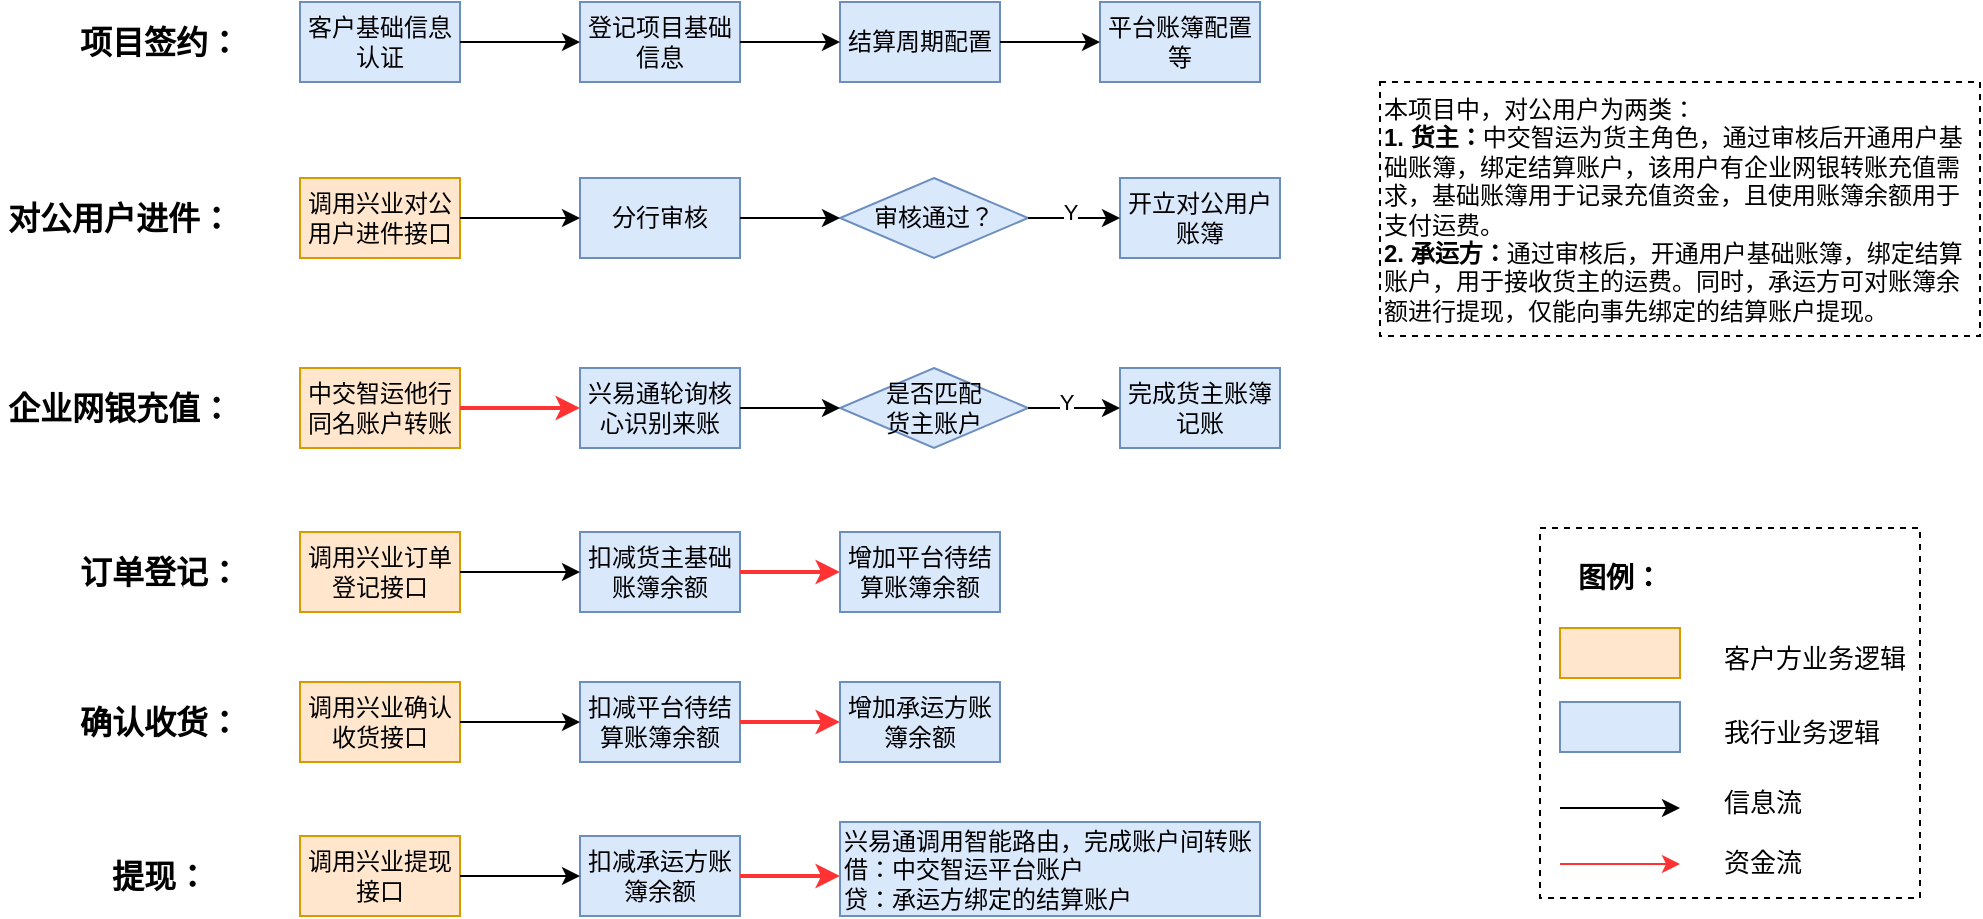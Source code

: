 <mxfile version="22.1.7" type="github">
  <diagram id="rOKznpR-ijh4sWOyCu2r" name="业务流程图">
    <mxGraphModel dx="1621" dy="510" grid="1" gridSize="10" guides="1" tooltips="1" connect="1" arrows="1" fold="1" page="1" pageScale="1" pageWidth="827" pageHeight="1169" math="0" shadow="0">
      <root>
        <mxCell id="0" />
        <mxCell id="1" parent="0" />
        <mxCell id="H0-iVYsh9HhNqJrDz8a0-1" value="调用兴业对公&lt;br&gt;用户进件接口" style="rounded=0;whiteSpace=wrap;html=1;fillColor=#ffe6cc;strokeColor=#d79b00;" vertex="1" parent="1">
          <mxGeometry x="130" y="118" width="80" height="40" as="geometry" />
        </mxCell>
        <mxCell id="H0-iVYsh9HhNqJrDz8a0-2" value="分行审核" style="rounded=0;whiteSpace=wrap;html=1;fillColor=#dae8fc;strokeColor=#6c8ebf;" vertex="1" parent="1">
          <mxGeometry x="270" y="118" width="80" height="40" as="geometry" />
        </mxCell>
        <mxCell id="H0-iVYsh9HhNqJrDz8a0-3" value="审核通过？" style="rhombus;whiteSpace=wrap;html=1;fillColor=#dae8fc;strokeColor=#6c8ebf;" vertex="1" parent="1">
          <mxGeometry x="400" y="118" width="94" height="40" as="geometry" />
        </mxCell>
        <mxCell id="H0-iVYsh9HhNqJrDz8a0-4" value="" style="endArrow=classic;html=1;rounded=0;exitX=1;exitY=0.5;exitDx=0;exitDy=0;entryX=0;entryY=0.5;entryDx=0;entryDy=0;" edge="1" parent="1" source="H0-iVYsh9HhNqJrDz8a0-1" target="H0-iVYsh9HhNqJrDz8a0-2">
          <mxGeometry width="50" height="50" relative="1" as="geometry">
            <mxPoint x="170" y="318" as="sourcePoint" />
            <mxPoint x="220" y="268" as="targetPoint" />
            <Array as="points" />
          </mxGeometry>
        </mxCell>
        <mxCell id="H0-iVYsh9HhNqJrDz8a0-6" value="" style="endArrow=classic;html=1;rounded=0;entryX=0;entryY=0.5;entryDx=0;entryDy=0;exitX=1;exitY=0.5;exitDx=0;exitDy=0;fillColor=#dae8fc;strokeColor=#000000;" edge="1" parent="1" source="H0-iVYsh9HhNqJrDz8a0-2" target="H0-iVYsh9HhNqJrDz8a0-3">
          <mxGeometry width="50" height="50" relative="1" as="geometry">
            <mxPoint x="330" y="248" as="sourcePoint" />
            <mxPoint x="380" y="198" as="targetPoint" />
          </mxGeometry>
        </mxCell>
        <mxCell id="H0-iVYsh9HhNqJrDz8a0-7" value="开立对公用户&lt;br&gt;账簿" style="rounded=0;whiteSpace=wrap;html=1;fillColor=#dae8fc;strokeColor=#6c8ebf;" vertex="1" parent="1">
          <mxGeometry x="540" y="118" width="80" height="40" as="geometry" />
        </mxCell>
        <mxCell id="H0-iVYsh9HhNqJrDz8a0-8" value="" style="endArrow=classic;html=1;rounded=0;exitX=1;exitY=0.5;exitDx=0;exitDy=0;entryX=0;entryY=0.5;entryDx=0;entryDy=0;fillColor=#dae8fc;strokeColor=#000000;" edge="1" parent="1" source="H0-iVYsh9HhNqJrDz8a0-3" target="H0-iVYsh9HhNqJrDz8a0-7">
          <mxGeometry width="50" height="50" relative="1" as="geometry">
            <mxPoint x="520" y="288" as="sourcePoint" />
            <mxPoint x="570" y="238" as="targetPoint" />
          </mxGeometry>
        </mxCell>
        <mxCell id="H0-iVYsh9HhNqJrDz8a0-31" value="Y" style="edgeLabel;html=1;align=center;verticalAlign=middle;resizable=0;points=[];" vertex="1" connectable="0" parent="H0-iVYsh9HhNqJrDz8a0-8">
          <mxGeometry x="-0.087" y="3" relative="1" as="geometry">
            <mxPoint as="offset" />
          </mxGeometry>
        </mxCell>
        <mxCell id="H0-iVYsh9HhNqJrDz8a0-9" value="客户基础信息认证" style="rounded=0;whiteSpace=wrap;html=1;fillColor=#dae8fc;strokeColor=#6c8ebf;" vertex="1" parent="1">
          <mxGeometry x="130" y="30" width="80" height="40" as="geometry" />
        </mxCell>
        <mxCell id="H0-iVYsh9HhNqJrDz8a0-10" value="结算周期配置" style="rounded=0;whiteSpace=wrap;html=1;fillColor=#dae8fc;strokeColor=#6c8ebf;" vertex="1" parent="1">
          <mxGeometry x="400" y="30" width="80" height="40" as="geometry" />
        </mxCell>
        <mxCell id="H0-iVYsh9HhNqJrDz8a0-14" value="本项目中，对公用户为两类：&lt;br style=&quot;border-color: var(--border-color);&quot;&gt;&lt;b&gt;1. 货主：&lt;/b&gt;中交智运为货主角色，通过审核后开通用户基础账簿，绑定结算账户，该用户有企业网银转账充值需求，基础账簿用于记录充值资金，且使用账簿余额用于支付运费。&lt;br style=&quot;border-color: var(--border-color);&quot;&gt;&lt;span style=&quot;border-color: var(--border-color);&quot;&gt;&lt;b&gt;2. 承运方：&lt;/b&gt;通过审核后，开通用户基础账簿，绑定结算账户，用于接收货主的运费。同时，承运方可对账簿余额进行提现，仅能向事先绑定的结算账户提现。&lt;/span&gt;" style="text;html=1;strokeColor=default;fillColor=none;align=left;verticalAlign=middle;whiteSpace=wrap;rounded=0;dashed=1;" vertex="1" parent="1">
          <mxGeometry x="670" y="70" width="300" height="127" as="geometry" />
        </mxCell>
        <mxCell id="H0-iVYsh9HhNqJrDz8a0-15" value="平台账簿配置等" style="rounded=0;whiteSpace=wrap;html=1;fillColor=#dae8fc;strokeColor=#6c8ebf;" vertex="1" parent="1">
          <mxGeometry x="530" y="30" width="80" height="40" as="geometry" />
        </mxCell>
        <mxCell id="H0-iVYsh9HhNqJrDz8a0-16" value="登记项目基础信息" style="rounded=0;whiteSpace=wrap;html=1;fillColor=#dae8fc;strokeColor=#6c8ebf;" vertex="1" parent="1">
          <mxGeometry x="270" y="30" width="80" height="40" as="geometry" />
        </mxCell>
        <mxCell id="H0-iVYsh9HhNqJrDz8a0-17" value="" style="endArrow=classic;html=1;rounded=0;entryX=0;entryY=0.5;entryDx=0;entryDy=0;" edge="1" parent="1" source="H0-iVYsh9HhNqJrDz8a0-9" target="H0-iVYsh9HhNqJrDz8a0-16">
          <mxGeometry width="50" height="50" relative="1" as="geometry">
            <mxPoint x="220" y="141" as="sourcePoint" />
            <mxPoint x="280" y="141" as="targetPoint" />
            <Array as="points" />
          </mxGeometry>
        </mxCell>
        <mxCell id="H0-iVYsh9HhNqJrDz8a0-18" value="" style="endArrow=classic;html=1;rounded=0;exitX=1;exitY=0.5;exitDx=0;exitDy=0;" edge="1" parent="1" source="H0-iVYsh9HhNqJrDz8a0-16" target="H0-iVYsh9HhNqJrDz8a0-10">
          <mxGeometry width="50" height="50" relative="1" as="geometry">
            <mxPoint x="220" y="60" as="sourcePoint" />
            <mxPoint x="280" y="60" as="targetPoint" />
            <Array as="points" />
          </mxGeometry>
        </mxCell>
        <mxCell id="H0-iVYsh9HhNqJrDz8a0-19" value="" style="endArrow=classic;html=1;rounded=0;exitX=1;exitY=0.5;exitDx=0;exitDy=0;entryX=0;entryY=0.5;entryDx=0;entryDy=0;" edge="1" parent="1" source="H0-iVYsh9HhNqJrDz8a0-10" target="H0-iVYsh9HhNqJrDz8a0-15">
          <mxGeometry width="50" height="50" relative="1" as="geometry">
            <mxPoint x="360" y="60" as="sourcePoint" />
            <mxPoint x="410" y="60" as="targetPoint" />
            <Array as="points" />
          </mxGeometry>
        </mxCell>
        <mxCell id="H0-iVYsh9HhNqJrDz8a0-20" value="&lt;font style=&quot;font-size: 16px;&quot;&gt;&lt;b&gt;项目签约：&lt;/b&gt;&lt;/font&gt;" style="text;html=1;strokeColor=none;fillColor=none;align=center;verticalAlign=middle;whiteSpace=wrap;rounded=0;" vertex="1" parent="1">
          <mxGeometry x="10" y="35" width="100" height="30" as="geometry" />
        </mxCell>
        <mxCell id="H0-iVYsh9HhNqJrDz8a0-21" value="&lt;font style=&quot;font-size: 16px;&quot;&gt;&lt;b&gt;对公用户进件：&lt;/b&gt;&lt;/font&gt;" style="text;html=1;strokeColor=none;fillColor=none;align=center;verticalAlign=middle;whiteSpace=wrap;rounded=0;" vertex="1" parent="1">
          <mxGeometry x="-20" y="123" width="120" height="30" as="geometry" />
        </mxCell>
        <mxCell id="H0-iVYsh9HhNqJrDz8a0-22" value="中交智运他行同名账户转账" style="rounded=0;whiteSpace=wrap;html=1;fillColor=#ffe6cc;strokeColor=#d79b00;" vertex="1" parent="1">
          <mxGeometry x="130" y="213" width="80" height="40" as="geometry" />
        </mxCell>
        <mxCell id="H0-iVYsh9HhNqJrDz8a0-23" value="兴易通轮询核心识别来账" style="rounded=0;whiteSpace=wrap;html=1;fillColor=#dae8fc;strokeColor=#6c8ebf;" vertex="1" parent="1">
          <mxGeometry x="270" y="213" width="80" height="40" as="geometry" />
        </mxCell>
        <mxCell id="H0-iVYsh9HhNqJrDz8a0-24" value="是否匹配&lt;br&gt;货主账户" style="rhombus;whiteSpace=wrap;html=1;fillColor=#dae8fc;strokeColor=#6c8ebf;" vertex="1" parent="1">
          <mxGeometry x="400" y="213" width="94" height="40" as="geometry" />
        </mxCell>
        <mxCell id="H0-iVYsh9HhNqJrDz8a0-25" value="" style="endArrow=classic;html=1;rounded=0;exitX=1;exitY=0.5;exitDx=0;exitDy=0;entryX=0;entryY=0.5;entryDx=0;entryDy=0;strokeColor=#FF3333;strokeWidth=2;" edge="1" parent="1" source="H0-iVYsh9HhNqJrDz8a0-22" target="H0-iVYsh9HhNqJrDz8a0-23">
          <mxGeometry width="50" height="50" relative="1" as="geometry">
            <mxPoint x="170" y="413" as="sourcePoint" />
            <mxPoint x="220" y="363" as="targetPoint" />
            <Array as="points" />
          </mxGeometry>
        </mxCell>
        <mxCell id="H0-iVYsh9HhNqJrDz8a0-26" value="" style="endArrow=classic;html=1;rounded=0;entryX=0;entryY=0.5;entryDx=0;entryDy=0;exitX=1;exitY=0.5;exitDx=0;exitDy=0;fillColor=#dae8fc;strokeColor=#000000;" edge="1" parent="1" source="H0-iVYsh9HhNqJrDz8a0-23" target="H0-iVYsh9HhNqJrDz8a0-24">
          <mxGeometry width="50" height="50" relative="1" as="geometry">
            <mxPoint x="330" y="343" as="sourcePoint" />
            <mxPoint x="380" y="293" as="targetPoint" />
          </mxGeometry>
        </mxCell>
        <mxCell id="H0-iVYsh9HhNqJrDz8a0-27" value="完成货主账簿记账" style="rounded=0;whiteSpace=wrap;html=1;fillColor=#dae8fc;strokeColor=#6c8ebf;" vertex="1" parent="1">
          <mxGeometry x="540" y="213" width="80" height="40" as="geometry" />
        </mxCell>
        <mxCell id="H0-iVYsh9HhNqJrDz8a0-28" value="" style="endArrow=classic;html=1;rounded=0;exitX=1;exitY=0.5;exitDx=0;exitDy=0;entryX=0;entryY=0.5;entryDx=0;entryDy=0;fillColor=#dae8fc;strokeColor=#000000;" edge="1" parent="1" source="H0-iVYsh9HhNqJrDz8a0-24" target="H0-iVYsh9HhNqJrDz8a0-27">
          <mxGeometry width="50" height="50" relative="1" as="geometry">
            <mxPoint x="520" y="383" as="sourcePoint" />
            <mxPoint x="570" y="333" as="targetPoint" />
          </mxGeometry>
        </mxCell>
        <mxCell id="H0-iVYsh9HhNqJrDz8a0-30" value="Y" style="edgeLabel;html=1;align=center;verticalAlign=middle;resizable=0;points=[];" vertex="1" connectable="0" parent="H0-iVYsh9HhNqJrDz8a0-28">
          <mxGeometry x="-0.174" y="3" relative="1" as="geometry">
            <mxPoint as="offset" />
          </mxGeometry>
        </mxCell>
        <mxCell id="H0-iVYsh9HhNqJrDz8a0-29" value="&lt;font style=&quot;font-size: 16px;&quot;&gt;&lt;b&gt;企业网银充值：&lt;/b&gt;&lt;/font&gt;" style="text;html=1;strokeColor=none;fillColor=none;align=center;verticalAlign=middle;whiteSpace=wrap;rounded=0;" vertex="1" parent="1">
          <mxGeometry x="-20" y="218" width="120" height="30" as="geometry" />
        </mxCell>
        <mxCell id="H0-iVYsh9HhNqJrDz8a0-32" value="调用兴业订单登记接口" style="rounded=0;whiteSpace=wrap;html=1;fillColor=#ffe6cc;strokeColor=#d79b00;" vertex="1" parent="1">
          <mxGeometry x="130" y="295" width="80" height="40" as="geometry" />
        </mxCell>
        <mxCell id="H0-iVYsh9HhNqJrDz8a0-33" value="扣减货主基础账簿余额" style="rounded=0;whiteSpace=wrap;html=1;fillColor=#dae8fc;strokeColor=#6c8ebf;" vertex="1" parent="1">
          <mxGeometry x="270" y="295" width="80" height="40" as="geometry" />
        </mxCell>
        <mxCell id="H0-iVYsh9HhNqJrDz8a0-35" value="" style="endArrow=classic;html=1;rounded=0;exitX=1;exitY=0.5;exitDx=0;exitDy=0;entryX=0;entryY=0.5;entryDx=0;entryDy=0;" edge="1" parent="1" source="H0-iVYsh9HhNqJrDz8a0-32" target="H0-iVYsh9HhNqJrDz8a0-33">
          <mxGeometry width="50" height="50" relative="1" as="geometry">
            <mxPoint x="170" y="495" as="sourcePoint" />
            <mxPoint x="220" y="445" as="targetPoint" />
            <Array as="points" />
          </mxGeometry>
        </mxCell>
        <mxCell id="H0-iVYsh9HhNqJrDz8a0-36" value="" style="endArrow=classic;html=1;rounded=0;entryX=0;entryY=0.5;entryDx=0;entryDy=0;exitX=1;exitY=0.5;exitDx=0;exitDy=0;fillColor=#dae8fc;strokeColor=#FF3333;strokeWidth=2;" edge="1" parent="1" source="H0-iVYsh9HhNqJrDz8a0-33">
          <mxGeometry width="50" height="50" relative="1" as="geometry">
            <mxPoint x="330" y="425" as="sourcePoint" />
            <mxPoint x="400" y="315" as="targetPoint" />
          </mxGeometry>
        </mxCell>
        <mxCell id="H0-iVYsh9HhNqJrDz8a0-37" value="增加平台待结算账簿余额" style="rounded=0;whiteSpace=wrap;html=1;fillColor=#dae8fc;strokeColor=#6c8ebf;" vertex="1" parent="1">
          <mxGeometry x="400" y="295" width="80" height="40" as="geometry" />
        </mxCell>
        <mxCell id="H0-iVYsh9HhNqJrDz8a0-41" value="&lt;font style=&quot;font-size: 16px;&quot;&gt;&lt;b&gt;订单登记：&lt;/b&gt;&lt;/font&gt;" style="text;html=1;strokeColor=none;fillColor=none;align=center;verticalAlign=middle;whiteSpace=wrap;rounded=0;" vertex="1" parent="1">
          <mxGeometry x="10" y="300" width="100" height="30" as="geometry" />
        </mxCell>
        <mxCell id="H0-iVYsh9HhNqJrDz8a0-42" value="调用兴业确认收货接口" style="rounded=0;whiteSpace=wrap;html=1;fillColor=#ffe6cc;strokeColor=#d79b00;" vertex="1" parent="1">
          <mxGeometry x="130" y="370" width="80" height="40" as="geometry" />
        </mxCell>
        <mxCell id="H0-iVYsh9HhNqJrDz8a0-43" value="扣减平台待结算账簿余额" style="rounded=0;whiteSpace=wrap;html=1;fillColor=#dae8fc;strokeColor=#6c8ebf;" vertex="1" parent="1">
          <mxGeometry x="270" y="370" width="80" height="40" as="geometry" />
        </mxCell>
        <mxCell id="H0-iVYsh9HhNqJrDz8a0-44" value="" style="endArrow=classic;html=1;rounded=0;exitX=1;exitY=0.5;exitDx=0;exitDy=0;entryX=0;entryY=0.5;entryDx=0;entryDy=0;" edge="1" parent="1" source="H0-iVYsh9HhNqJrDz8a0-42" target="H0-iVYsh9HhNqJrDz8a0-43">
          <mxGeometry width="50" height="50" relative="1" as="geometry">
            <mxPoint x="170" y="570" as="sourcePoint" />
            <mxPoint x="220" y="520" as="targetPoint" />
            <Array as="points" />
          </mxGeometry>
        </mxCell>
        <mxCell id="H0-iVYsh9HhNqJrDz8a0-45" value="" style="endArrow=classic;html=1;rounded=0;entryX=0;entryY=0.5;entryDx=0;entryDy=0;exitX=1;exitY=0.5;exitDx=0;exitDy=0;fillColor=#dae8fc;strokeColor=#FF3333;strokeWidth=2;" edge="1" parent="1" source="H0-iVYsh9HhNqJrDz8a0-43">
          <mxGeometry width="50" height="50" relative="1" as="geometry">
            <mxPoint x="330" y="500" as="sourcePoint" />
            <mxPoint x="400" y="390" as="targetPoint" />
          </mxGeometry>
        </mxCell>
        <mxCell id="H0-iVYsh9HhNqJrDz8a0-46" value="增加承运方账簿余额" style="rounded=0;whiteSpace=wrap;html=1;fillColor=#dae8fc;strokeColor=#6c8ebf;" vertex="1" parent="1">
          <mxGeometry x="400" y="370" width="80" height="40" as="geometry" />
        </mxCell>
        <mxCell id="H0-iVYsh9HhNqJrDz8a0-47" value="&lt;font style=&quot;font-size: 16px;&quot;&gt;&lt;b&gt;确认收货：&lt;/b&gt;&lt;/font&gt;" style="text;html=1;strokeColor=none;fillColor=none;align=center;verticalAlign=middle;whiteSpace=wrap;rounded=0;" vertex="1" parent="1">
          <mxGeometry x="10" y="375" width="100" height="30" as="geometry" />
        </mxCell>
        <mxCell id="H0-iVYsh9HhNqJrDz8a0-48" value="调用兴业提现接口" style="rounded=0;whiteSpace=wrap;html=1;fillColor=#ffe6cc;strokeColor=#d79b00;" vertex="1" parent="1">
          <mxGeometry x="130" y="447" width="80" height="40" as="geometry" />
        </mxCell>
        <mxCell id="H0-iVYsh9HhNqJrDz8a0-49" value="扣减承运方账簿余额" style="rounded=0;whiteSpace=wrap;html=1;fillColor=#dae8fc;strokeColor=#6c8ebf;" vertex="1" parent="1">
          <mxGeometry x="270" y="447" width="80" height="40" as="geometry" />
        </mxCell>
        <mxCell id="H0-iVYsh9HhNqJrDz8a0-50" value="" style="endArrow=classic;html=1;rounded=0;exitX=1;exitY=0.5;exitDx=0;exitDy=0;entryX=0;entryY=0.5;entryDx=0;entryDy=0;" edge="1" parent="1" source="H0-iVYsh9HhNqJrDz8a0-48" target="H0-iVYsh9HhNqJrDz8a0-49">
          <mxGeometry width="50" height="50" relative="1" as="geometry">
            <mxPoint x="170" y="647" as="sourcePoint" />
            <mxPoint x="220" y="597" as="targetPoint" />
            <Array as="points" />
          </mxGeometry>
        </mxCell>
        <mxCell id="H0-iVYsh9HhNqJrDz8a0-51" value="" style="endArrow=classic;html=1;rounded=0;entryX=0;entryY=0.5;entryDx=0;entryDy=0;exitX=1;exitY=0.5;exitDx=0;exitDy=0;fillColor=#dae8fc;strokeColor=#FF3333;strokeWidth=2;" edge="1" parent="1" source="H0-iVYsh9HhNqJrDz8a0-49">
          <mxGeometry width="50" height="50" relative="1" as="geometry">
            <mxPoint x="330" y="577" as="sourcePoint" />
            <mxPoint x="400" y="467" as="targetPoint" />
          </mxGeometry>
        </mxCell>
        <mxCell id="H0-iVYsh9HhNqJrDz8a0-52" value="兴易通调用智能路由，完成账户间转账&lt;br&gt;借：中交智运平台账户&lt;br&gt;贷：承运方绑定的结算账户" style="rounded=0;whiteSpace=wrap;html=1;fillColor=#dae8fc;strokeColor=#6c8ebf;align=left;" vertex="1" parent="1">
          <mxGeometry x="400" y="440" width="210" height="47" as="geometry" />
        </mxCell>
        <mxCell id="H0-iVYsh9HhNqJrDz8a0-53" value="&lt;font style=&quot;font-size: 16px;&quot;&gt;&lt;b&gt;提现：&lt;/b&gt;&lt;/font&gt;" style="text;html=1;strokeColor=none;fillColor=none;align=center;verticalAlign=middle;whiteSpace=wrap;rounded=0;" vertex="1" parent="1">
          <mxGeometry x="10" y="452" width="100" height="30" as="geometry" />
        </mxCell>
        <mxCell id="H0-iVYsh9HhNqJrDz8a0-54" value="" style="rounded=0;whiteSpace=wrap;html=1;fillColor=#ffe6cc;strokeColor=#d79b00;" vertex="1" parent="1">
          <mxGeometry x="760" y="343" width="60" height="25" as="geometry" />
        </mxCell>
        <mxCell id="H0-iVYsh9HhNqJrDz8a0-55" value="图例：" style="text;html=1;strokeColor=none;fillColor=none;align=center;verticalAlign=middle;whiteSpace=wrap;rounded=0;fontStyle=1;fontSize=14;" vertex="1" parent="1">
          <mxGeometry x="760" y="303" width="60" height="30" as="geometry" />
        </mxCell>
        <mxCell id="H0-iVYsh9HhNqJrDz8a0-56" value="客户方业务逻辑" style="text;html=1;strokeColor=none;fillColor=none;align=left;verticalAlign=middle;whiteSpace=wrap;rounded=0;fontStyle=0;fontSize=13;" vertex="1" parent="1">
          <mxGeometry x="840" y="343" width="100" height="30" as="geometry" />
        </mxCell>
        <mxCell id="H0-iVYsh9HhNqJrDz8a0-57" value="" style="rounded=0;whiteSpace=wrap;html=1;fillColor=#dae8fc;strokeColor=#6c8ebf;" vertex="1" parent="1">
          <mxGeometry x="760" y="380" width="60" height="25" as="geometry" />
        </mxCell>
        <mxCell id="H0-iVYsh9HhNqJrDz8a0-58" value="我行业务逻辑" style="text;html=1;strokeColor=none;fillColor=none;align=left;verticalAlign=middle;whiteSpace=wrap;rounded=0;fontStyle=0;fontSize=13;" vertex="1" parent="1">
          <mxGeometry x="840" y="380" width="90" height="30" as="geometry" />
        </mxCell>
        <mxCell id="H0-iVYsh9HhNqJrDz8a0-60" value="" style="text;html=1;strokeColor=default;fillColor=none;align=center;verticalAlign=middle;whiteSpace=wrap;rounded=0;dashed=1;" vertex="1" parent="1">
          <mxGeometry x="750" y="293" width="190" height="185" as="geometry" />
        </mxCell>
        <mxCell id="jPUSaDKpFo98ios2aa6_-1" value="" style="endArrow=classic;html=1;rounded=0;exitX=1;exitY=0.5;exitDx=0;exitDy=0;entryX=0;entryY=0.5;entryDx=0;entryDy=0;" edge="1" parent="1">
          <mxGeometry width="50" height="50" relative="1" as="geometry">
            <mxPoint x="760" y="433" as="sourcePoint" />
            <mxPoint x="820" y="433" as="targetPoint" />
            <Array as="points" />
          </mxGeometry>
        </mxCell>
        <mxCell id="jPUSaDKpFo98ios2aa6_-2" value="" style="endArrow=classic;html=1;rounded=0;exitX=1;exitY=0.5;exitDx=0;exitDy=0;entryX=0;entryY=0.5;entryDx=0;entryDy=0;strokeColor=#FF3333;" edge="1" parent="1">
          <mxGeometry width="50" height="50" relative="1" as="geometry">
            <mxPoint x="760" y="461" as="sourcePoint" />
            <mxPoint x="820" y="461" as="targetPoint" />
            <Array as="points" />
          </mxGeometry>
        </mxCell>
        <mxCell id="jPUSaDKpFo98ios2aa6_-3" value="信息流" style="text;html=1;strokeColor=none;fillColor=none;align=left;verticalAlign=middle;whiteSpace=wrap;rounded=0;fontStyle=0;fontSize=13;" vertex="1" parent="1">
          <mxGeometry x="840" y="415" width="90" height="30" as="geometry" />
        </mxCell>
        <mxCell id="jPUSaDKpFo98ios2aa6_-4" value="资金流" style="text;html=1;strokeColor=none;fillColor=none;align=left;verticalAlign=middle;whiteSpace=wrap;rounded=0;fontStyle=0;fontSize=13;" vertex="1" parent="1">
          <mxGeometry x="840" y="445" width="90" height="30" as="geometry" />
        </mxCell>
      </root>
    </mxGraphModel>
  </diagram>
</mxfile>
